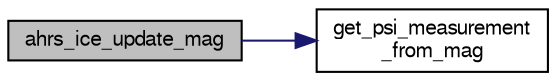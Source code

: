 digraph "ahrs_ice_update_mag"
{
  edge [fontname="FreeSans",fontsize="10",labelfontname="FreeSans",labelfontsize="10"];
  node [fontname="FreeSans",fontsize="10",shape=record];
  rankdir="LR";
  Node1 [label="ahrs_ice_update_mag",height=0.2,width=0.4,color="black", fillcolor="grey75", style="filled", fontcolor="black"];
  Node1 -> Node2 [color="midnightblue",fontsize="10",style="solid",fontname="FreeSans"];
  Node2 [label="get_psi_measurement\l_from_mag",height=0.2,width=0.4,color="black", fillcolor="white", style="filled",URL="$ahrs__int__cmpl__euler_8c.html#a17333faa19665aa925cd4d2384f68bdf"];
}
